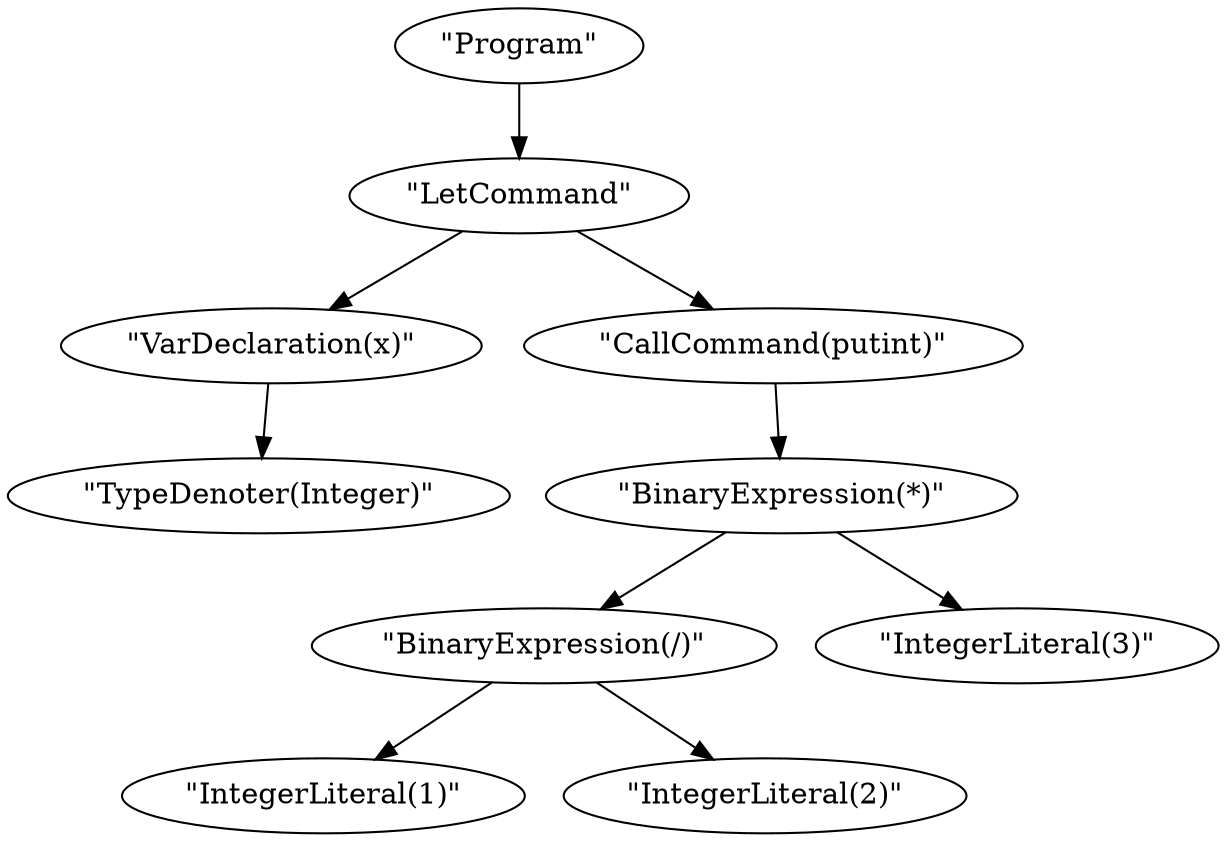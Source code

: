 digraph {
    0 [ label = "\"Program\"" ]
    1 [ label = "\"LetCommand\"" ]
    2 [ label = "\"VarDeclaration(x)\"" ]
    3 [ label = "\"TypeDenoter(Integer)\"" ]
    4 [ label = "\"CallCommand(putint)\"" ]
    5 [ label = "\"BinaryExpression(*)\"" ]
    6 [ label = "\"BinaryExpression(/)\"" ]
    7 [ label = "\"IntegerLiteral(1)\"" ]
    8 [ label = "\"IntegerLiteral(2)\"" ]
    9 [ label = "\"IntegerLiteral(3)\"" ]
    0 -> 1 [ ]
    1 -> 2 [ ]
    2 -> 3 [ ]
    1 -> 4 [ ]
    4 -> 5 [ ]
    5 -> 6 [ ]
    6 -> 7 [ ]
    6 -> 8 [ ]
    5 -> 9 [ ]
}
